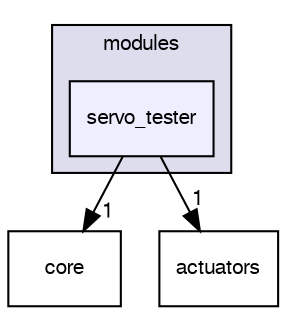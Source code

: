digraph "sw/airborne/modules/servo_tester" {
  compound=true
  node [ fontsize="10", fontname="FreeSans"];
  edge [ labelfontsize="10", labelfontname="FreeSans"];
  subgraph clusterdir_c2abcdd6ccb39c3582929c0e3f5651c2 {
    graph [ bgcolor="#ddddee", pencolor="black", label="modules" fontname="FreeSans", fontsize="10", URL="dir_c2abcdd6ccb39c3582929c0e3f5651c2.html"]
  dir_c59999c9c4c3ce2ad9926d4ee931ee97 [shape=box, label="servo_tester", style="filled", fillcolor="#eeeeff", pencolor="black", URL="dir_c59999c9c4c3ce2ad9926d4ee931ee97.html"];
  }
  dir_0e703de7e76e38c62de795c957434487 [shape=box label="core" URL="dir_0e703de7e76e38c62de795c957434487.html"];
  dir_70fcbe4bfac1daf70a9a1cc8a4943db9 [shape=box label="actuators" URL="dir_70fcbe4bfac1daf70a9a1cc8a4943db9.html"];
  dir_c59999c9c4c3ce2ad9926d4ee931ee97->dir_0e703de7e76e38c62de795c957434487 [headlabel="1", labeldistance=1.5 headhref="dir_000193_000128.html"];
  dir_c59999c9c4c3ce2ad9926d4ee931ee97->dir_70fcbe4bfac1daf70a9a1cc8a4943db9 [headlabel="1", labeldistance=1.5 headhref="dir_000193_000088.html"];
}
